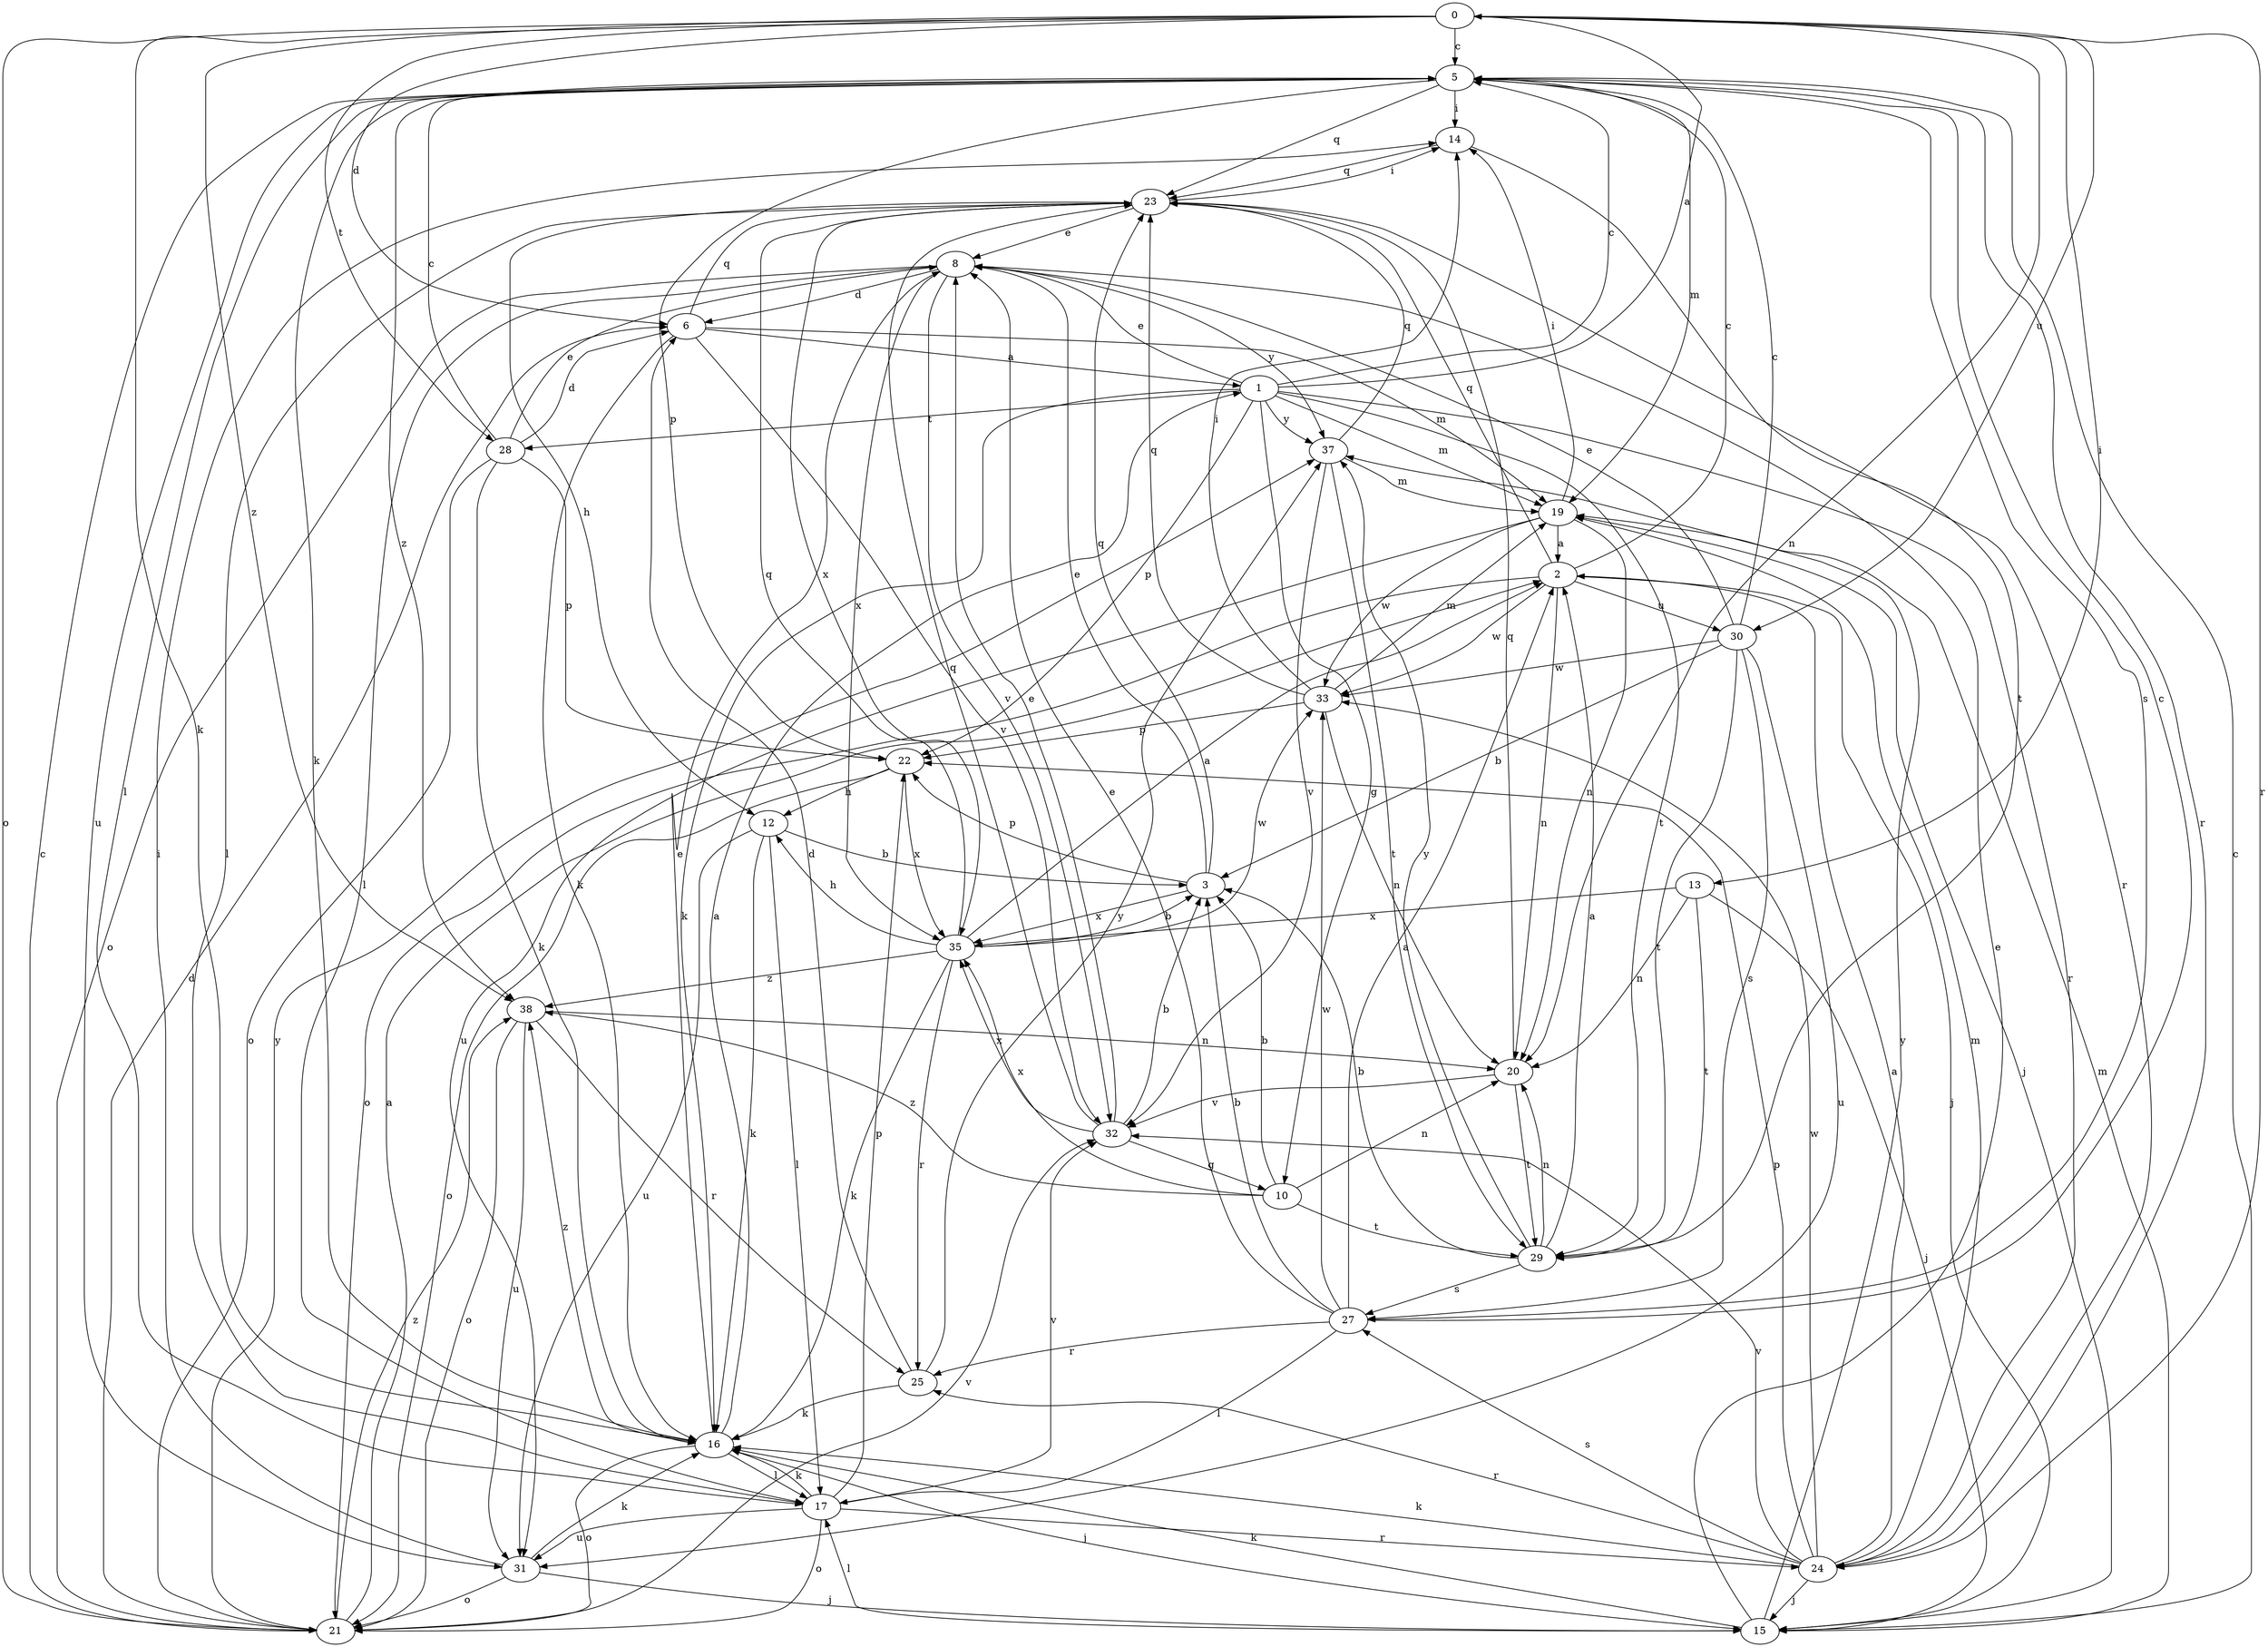 strict digraph  {
0;
1;
2;
3;
5;
6;
8;
10;
12;
13;
14;
15;
16;
17;
19;
20;
21;
22;
23;
24;
25;
27;
28;
29;
30;
31;
32;
33;
35;
37;
38;
0 -> 5  [label=c];
0 -> 6  [label=d];
0 -> 13  [label=i];
0 -> 16  [label=k];
0 -> 20  [label=n];
0 -> 21  [label=o];
0 -> 24  [label=r];
0 -> 28  [label=t];
0 -> 30  [label=u];
0 -> 38  [label=z];
1 -> 0  [label=a];
1 -> 5  [label=c];
1 -> 8  [label=e];
1 -> 10  [label=g];
1 -> 16  [label=k];
1 -> 19  [label=m];
1 -> 22  [label=p];
1 -> 24  [label=r];
1 -> 28  [label=t];
1 -> 29  [label=t];
1 -> 37  [label=y];
2 -> 5  [label=c];
2 -> 15  [label=j];
2 -> 20  [label=n];
2 -> 21  [label=o];
2 -> 23  [label=q];
2 -> 30  [label=u];
2 -> 33  [label=w];
3 -> 8  [label=e];
3 -> 22  [label=p];
3 -> 23  [label=q];
3 -> 35  [label=x];
5 -> 14  [label=i];
5 -> 16  [label=k];
5 -> 17  [label=l];
5 -> 19  [label=m];
5 -> 22  [label=p];
5 -> 23  [label=q];
5 -> 24  [label=r];
5 -> 27  [label=s];
5 -> 31  [label=u];
5 -> 38  [label=z];
6 -> 1  [label=a];
6 -> 16  [label=k];
6 -> 19  [label=m];
6 -> 23  [label=q];
6 -> 32  [label=v];
8 -> 6  [label=d];
8 -> 17  [label=l];
8 -> 21  [label=o];
8 -> 32  [label=v];
8 -> 35  [label=x];
8 -> 37  [label=y];
10 -> 3  [label=b];
10 -> 20  [label=n];
10 -> 29  [label=t];
10 -> 35  [label=x];
10 -> 38  [label=z];
12 -> 3  [label=b];
12 -> 16  [label=k];
12 -> 17  [label=l];
12 -> 31  [label=u];
13 -> 15  [label=j];
13 -> 20  [label=n];
13 -> 29  [label=t];
13 -> 35  [label=x];
14 -> 23  [label=q];
14 -> 29  [label=t];
15 -> 5  [label=c];
15 -> 8  [label=e];
15 -> 16  [label=k];
15 -> 17  [label=l];
15 -> 19  [label=m];
15 -> 37  [label=y];
16 -> 1  [label=a];
16 -> 8  [label=e];
16 -> 15  [label=j];
16 -> 17  [label=l];
16 -> 21  [label=o];
16 -> 38  [label=z];
17 -> 16  [label=k];
17 -> 21  [label=o];
17 -> 22  [label=p];
17 -> 24  [label=r];
17 -> 31  [label=u];
17 -> 32  [label=v];
19 -> 2  [label=a];
19 -> 14  [label=i];
19 -> 15  [label=j];
19 -> 20  [label=n];
19 -> 31  [label=u];
19 -> 33  [label=w];
20 -> 23  [label=q];
20 -> 29  [label=t];
20 -> 32  [label=v];
21 -> 2  [label=a];
21 -> 5  [label=c];
21 -> 6  [label=d];
21 -> 32  [label=v];
21 -> 37  [label=y];
21 -> 38  [label=z];
22 -> 12  [label=h];
22 -> 21  [label=o];
22 -> 35  [label=x];
23 -> 8  [label=e];
23 -> 12  [label=h];
23 -> 14  [label=i];
23 -> 17  [label=l];
23 -> 24  [label=r];
23 -> 35  [label=x];
24 -> 2  [label=a];
24 -> 15  [label=j];
24 -> 16  [label=k];
24 -> 19  [label=m];
24 -> 22  [label=p];
24 -> 25  [label=r];
24 -> 27  [label=s];
24 -> 32  [label=v];
24 -> 33  [label=w];
25 -> 6  [label=d];
25 -> 16  [label=k];
25 -> 37  [label=y];
27 -> 2  [label=a];
27 -> 3  [label=b];
27 -> 5  [label=c];
27 -> 8  [label=e];
27 -> 17  [label=l];
27 -> 25  [label=r];
27 -> 33  [label=w];
28 -> 5  [label=c];
28 -> 6  [label=d];
28 -> 8  [label=e];
28 -> 16  [label=k];
28 -> 21  [label=o];
28 -> 22  [label=p];
29 -> 2  [label=a];
29 -> 3  [label=b];
29 -> 20  [label=n];
29 -> 27  [label=s];
29 -> 37  [label=y];
30 -> 3  [label=b];
30 -> 5  [label=c];
30 -> 8  [label=e];
30 -> 27  [label=s];
30 -> 29  [label=t];
30 -> 31  [label=u];
30 -> 33  [label=w];
31 -> 14  [label=i];
31 -> 15  [label=j];
31 -> 16  [label=k];
31 -> 21  [label=o];
32 -> 3  [label=b];
32 -> 8  [label=e];
32 -> 10  [label=g];
32 -> 23  [label=q];
32 -> 35  [label=x];
33 -> 14  [label=i];
33 -> 19  [label=m];
33 -> 20  [label=n];
33 -> 22  [label=p];
33 -> 23  [label=q];
35 -> 2  [label=a];
35 -> 3  [label=b];
35 -> 12  [label=h];
35 -> 16  [label=k];
35 -> 23  [label=q];
35 -> 25  [label=r];
35 -> 33  [label=w];
35 -> 38  [label=z];
37 -> 19  [label=m];
37 -> 23  [label=q];
37 -> 29  [label=t];
37 -> 32  [label=v];
38 -> 20  [label=n];
38 -> 21  [label=o];
38 -> 25  [label=r];
38 -> 31  [label=u];
}
